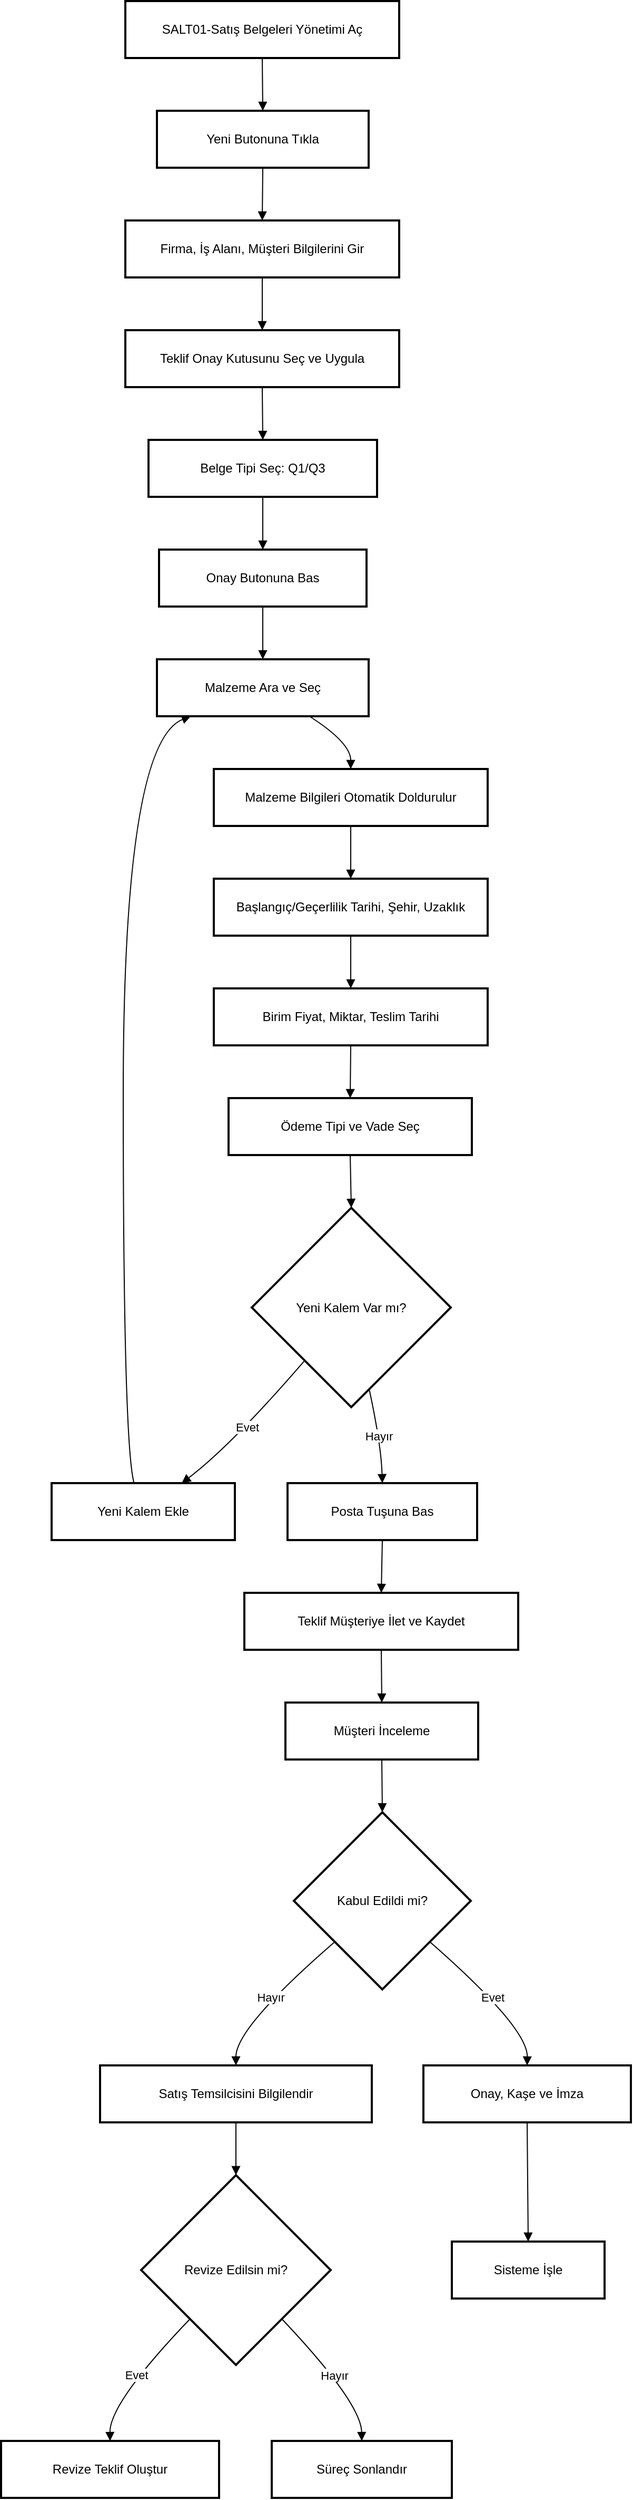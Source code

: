<mxfile version="26.2.3">
  <diagram name="Sayfa -1" id="w8lzZe--l4xrcoLVsLoW">
    <mxGraphModel dx="857" dy="686" grid="1" gridSize="10" guides="1" tooltips="1" connect="1" arrows="1" fold="1" page="1" pageScale="1" pageWidth="827" pageHeight="1169" math="0" shadow="0">
      <root>
        <mxCell id="0" />
        <mxCell id="1" parent="0" />
        <mxCell id="AkrHsORLTKQXepWSKzQB-1" value="SALT01-Satış Belgeleri Yönetimi Aç" style="whiteSpace=wrap;strokeWidth=2;" vertex="1" parent="1">
          <mxGeometry x="138" y="20" width="260" height="54" as="geometry" />
        </mxCell>
        <mxCell id="AkrHsORLTKQXepWSKzQB-2" value="Yeni Butonuna Tıkla" style="whiteSpace=wrap;strokeWidth=2;" vertex="1" parent="1">
          <mxGeometry x="168" y="124" width="201" height="54" as="geometry" />
        </mxCell>
        <mxCell id="AkrHsORLTKQXepWSKzQB-3" value="Firma, İş Alanı, Müşteri Bilgilerini Gir" style="whiteSpace=wrap;strokeWidth=2;" vertex="1" parent="1">
          <mxGeometry x="138" y="228" width="260" height="54" as="geometry" />
        </mxCell>
        <mxCell id="AkrHsORLTKQXepWSKzQB-4" value="Teklif Onay Kutusunu Seç ve Uygula" style="whiteSpace=wrap;strokeWidth=2;" vertex="1" parent="1">
          <mxGeometry x="138" y="332" width="260" height="54" as="geometry" />
        </mxCell>
        <mxCell id="AkrHsORLTKQXepWSKzQB-5" value="Belge Tipi Seç: Q1/Q3" style="whiteSpace=wrap;strokeWidth=2;" vertex="1" parent="1">
          <mxGeometry x="160" y="436" width="217" height="54" as="geometry" />
        </mxCell>
        <mxCell id="AkrHsORLTKQXepWSKzQB-6" value="Onay Butonuna Bas" style="whiteSpace=wrap;strokeWidth=2;" vertex="1" parent="1">
          <mxGeometry x="170" y="540" width="197" height="54" as="geometry" />
        </mxCell>
        <mxCell id="AkrHsORLTKQXepWSKzQB-7" value="Malzeme Ara ve Seç" style="whiteSpace=wrap;strokeWidth=2;" vertex="1" parent="1">
          <mxGeometry x="168" y="644" width="201" height="54" as="geometry" />
        </mxCell>
        <mxCell id="AkrHsORLTKQXepWSKzQB-8" value="Malzeme Bilgileri Otomatik Doldurulur" style="whiteSpace=wrap;strokeWidth=2;" vertex="1" parent="1">
          <mxGeometry x="222" y="748" width="260" height="54" as="geometry" />
        </mxCell>
        <mxCell id="AkrHsORLTKQXepWSKzQB-9" value="Başlangıç/Geçerlilik Tarihi, Şehir, Uzaklık" style="whiteSpace=wrap;strokeWidth=2;" vertex="1" parent="1">
          <mxGeometry x="222" y="852" width="260" height="54" as="geometry" />
        </mxCell>
        <mxCell id="AkrHsORLTKQXepWSKzQB-10" value="Birim Fiyat, Miktar, Teslim Tarihi" style="whiteSpace=wrap;strokeWidth=2;" vertex="1" parent="1">
          <mxGeometry x="222" y="956" width="260" height="54" as="geometry" />
        </mxCell>
        <mxCell id="AkrHsORLTKQXepWSKzQB-11" value="Ödeme Tipi ve Vade Seç" style="whiteSpace=wrap;strokeWidth=2;" vertex="1" parent="1">
          <mxGeometry x="236" y="1060" width="231" height="54" as="geometry" />
        </mxCell>
        <mxCell id="AkrHsORLTKQXepWSKzQB-12" value="Yeni Kalem Var mı?" style="rhombus;strokeWidth=2;whiteSpace=wrap;" vertex="1" parent="1">
          <mxGeometry x="258" y="1164" width="189" height="189" as="geometry" />
        </mxCell>
        <mxCell id="AkrHsORLTKQXepWSKzQB-13" value="Yeni Kalem Ekle" style="whiteSpace=wrap;strokeWidth=2;" vertex="1" parent="1">
          <mxGeometry x="68" y="1425" width="174" height="54" as="geometry" />
        </mxCell>
        <mxCell id="AkrHsORLTKQXepWSKzQB-14" value="Posta Tuşuna Bas" style="whiteSpace=wrap;strokeWidth=2;" vertex="1" parent="1">
          <mxGeometry x="292" y="1425" width="180" height="54" as="geometry" />
        </mxCell>
        <mxCell id="AkrHsORLTKQXepWSKzQB-15" value="Teklif Müşteriye İlet ve Kaydet" style="whiteSpace=wrap;strokeWidth=2;" vertex="1" parent="1">
          <mxGeometry x="251" y="1529" width="260" height="54" as="geometry" />
        </mxCell>
        <mxCell id="AkrHsORLTKQXepWSKzQB-16" value="Müşteri İnceleme" style="whiteSpace=wrap;strokeWidth=2;" vertex="1" parent="1">
          <mxGeometry x="290" y="1633" width="183" height="54" as="geometry" />
        </mxCell>
        <mxCell id="AkrHsORLTKQXepWSKzQB-17" value="Kabul Edildi mi?" style="rhombus;strokeWidth=2;whiteSpace=wrap;" vertex="1" parent="1">
          <mxGeometry x="298" y="1737" width="168" height="168" as="geometry" />
        </mxCell>
        <mxCell id="AkrHsORLTKQXepWSKzQB-18" value="Satış Temsilcisini Bilgilendir" style="whiteSpace=wrap;strokeWidth=2;" vertex="1" parent="1">
          <mxGeometry x="114" y="1977" width="258" height="54" as="geometry" />
        </mxCell>
        <mxCell id="AkrHsORLTKQXepWSKzQB-19" value="Revize Edilsin mi?" style="rhombus;strokeWidth=2;whiteSpace=wrap;" vertex="1" parent="1">
          <mxGeometry x="153" y="2081" width="180" height="180" as="geometry" />
        </mxCell>
        <mxCell id="AkrHsORLTKQXepWSKzQB-20" value="Revize Teklif Oluştur" style="whiteSpace=wrap;strokeWidth=2;" vertex="1" parent="1">
          <mxGeometry x="20" y="2333" width="207" height="54" as="geometry" />
        </mxCell>
        <mxCell id="AkrHsORLTKQXepWSKzQB-21" value="Süreç Sonlandır" style="whiteSpace=wrap;strokeWidth=2;" vertex="1" parent="1">
          <mxGeometry x="277" y="2333" width="171" height="54" as="geometry" />
        </mxCell>
        <mxCell id="AkrHsORLTKQXepWSKzQB-22" value="Onay, Kaşe ve İmza" style="whiteSpace=wrap;strokeWidth=2;" vertex="1" parent="1">
          <mxGeometry x="421" y="1977" width="197" height="54" as="geometry" />
        </mxCell>
        <mxCell id="AkrHsORLTKQXepWSKzQB-23" value="Sisteme İşle" style="whiteSpace=wrap;strokeWidth=2;" vertex="1" parent="1">
          <mxGeometry x="448" y="2144" width="145" height="54" as="geometry" />
        </mxCell>
        <mxCell id="AkrHsORLTKQXepWSKzQB-24" value="" style="curved=1;startArrow=none;endArrow=block;exitX=0.5;exitY=1;entryX=0.5;entryY=0;rounded=0;" edge="1" parent="1" source="AkrHsORLTKQXepWSKzQB-1" target="AkrHsORLTKQXepWSKzQB-2">
          <mxGeometry relative="1" as="geometry">
            <Array as="points" />
          </mxGeometry>
        </mxCell>
        <mxCell id="AkrHsORLTKQXepWSKzQB-25" value="" style="curved=1;startArrow=none;endArrow=block;exitX=0.5;exitY=1;entryX=0.5;entryY=0;rounded=0;" edge="1" parent="1" source="AkrHsORLTKQXepWSKzQB-2" target="AkrHsORLTKQXepWSKzQB-3">
          <mxGeometry relative="1" as="geometry">
            <Array as="points" />
          </mxGeometry>
        </mxCell>
        <mxCell id="AkrHsORLTKQXepWSKzQB-26" value="" style="curved=1;startArrow=none;endArrow=block;exitX=0.5;exitY=1;entryX=0.5;entryY=0;rounded=0;" edge="1" parent="1" source="AkrHsORLTKQXepWSKzQB-3" target="AkrHsORLTKQXepWSKzQB-4">
          <mxGeometry relative="1" as="geometry">
            <Array as="points" />
          </mxGeometry>
        </mxCell>
        <mxCell id="AkrHsORLTKQXepWSKzQB-27" value="" style="curved=1;startArrow=none;endArrow=block;exitX=0.5;exitY=1;entryX=0.5;entryY=0;rounded=0;" edge="1" parent="1" source="AkrHsORLTKQXepWSKzQB-4" target="AkrHsORLTKQXepWSKzQB-5">
          <mxGeometry relative="1" as="geometry">
            <Array as="points" />
          </mxGeometry>
        </mxCell>
        <mxCell id="AkrHsORLTKQXepWSKzQB-28" value="" style="curved=1;startArrow=none;endArrow=block;exitX=0.5;exitY=1;entryX=0.5;entryY=0;rounded=0;" edge="1" parent="1" source="AkrHsORLTKQXepWSKzQB-5" target="AkrHsORLTKQXepWSKzQB-6">
          <mxGeometry relative="1" as="geometry">
            <Array as="points" />
          </mxGeometry>
        </mxCell>
        <mxCell id="AkrHsORLTKQXepWSKzQB-29" value="" style="curved=1;startArrow=none;endArrow=block;exitX=0.5;exitY=1;entryX=0.5;entryY=0;rounded=0;" edge="1" parent="1" source="AkrHsORLTKQXepWSKzQB-6" target="AkrHsORLTKQXepWSKzQB-7">
          <mxGeometry relative="1" as="geometry">
            <Array as="points" />
          </mxGeometry>
        </mxCell>
        <mxCell id="AkrHsORLTKQXepWSKzQB-30" value="" style="curved=1;startArrow=none;endArrow=block;exitX=0.72;exitY=1;entryX=0.5;entryY=0;rounded=0;" edge="1" parent="1" source="AkrHsORLTKQXepWSKzQB-7" target="AkrHsORLTKQXepWSKzQB-8">
          <mxGeometry relative="1" as="geometry">
            <Array as="points">
              <mxPoint x="352" y="723" />
            </Array>
          </mxGeometry>
        </mxCell>
        <mxCell id="AkrHsORLTKQXepWSKzQB-31" value="" style="curved=1;startArrow=none;endArrow=block;exitX=0.5;exitY=1;entryX=0.5;entryY=0;rounded=0;" edge="1" parent="1" source="AkrHsORLTKQXepWSKzQB-8" target="AkrHsORLTKQXepWSKzQB-9">
          <mxGeometry relative="1" as="geometry">
            <Array as="points" />
          </mxGeometry>
        </mxCell>
        <mxCell id="AkrHsORLTKQXepWSKzQB-32" value="" style="curved=1;startArrow=none;endArrow=block;exitX=0.5;exitY=1;entryX=0.5;entryY=0;rounded=0;" edge="1" parent="1" source="AkrHsORLTKQXepWSKzQB-9" target="AkrHsORLTKQXepWSKzQB-10">
          <mxGeometry relative="1" as="geometry">
            <Array as="points" />
          </mxGeometry>
        </mxCell>
        <mxCell id="AkrHsORLTKQXepWSKzQB-33" value="" style="curved=1;startArrow=none;endArrow=block;exitX=0.5;exitY=1;entryX=0.5;entryY=0;rounded=0;" edge="1" parent="1" source="AkrHsORLTKQXepWSKzQB-10" target="AkrHsORLTKQXepWSKzQB-11">
          <mxGeometry relative="1" as="geometry">
            <Array as="points" />
          </mxGeometry>
        </mxCell>
        <mxCell id="AkrHsORLTKQXepWSKzQB-34" value="" style="curved=1;startArrow=none;endArrow=block;exitX=0.5;exitY=1;entryX=0.5;entryY=0;rounded=0;" edge="1" parent="1" source="AkrHsORLTKQXepWSKzQB-11" target="AkrHsORLTKQXepWSKzQB-12">
          <mxGeometry relative="1" as="geometry">
            <Array as="points" />
          </mxGeometry>
        </mxCell>
        <mxCell id="AkrHsORLTKQXepWSKzQB-35" value="Evet" style="curved=1;startArrow=none;endArrow=block;exitX=0.06;exitY=1;entryX=0.71;entryY=0;rounded=0;" edge="1" parent="1" source="AkrHsORLTKQXepWSKzQB-12" target="AkrHsORLTKQXepWSKzQB-13">
          <mxGeometry relative="1" as="geometry">
            <Array as="points">
              <mxPoint x="239" y="1389" />
            </Array>
          </mxGeometry>
        </mxCell>
        <mxCell id="AkrHsORLTKQXepWSKzQB-36" value="" style="curved=1;startArrow=none;endArrow=block;exitX=0.45;exitY=0;entryX=0.16;entryY=1;rounded=0;" edge="1" parent="1" source="AkrHsORLTKQXepWSKzQB-13" target="AkrHsORLTKQXepWSKzQB-7">
          <mxGeometry relative="1" as="geometry">
            <Array as="points">
              <mxPoint x="136" y="1389" />
              <mxPoint x="136" y="723" />
            </Array>
          </mxGeometry>
        </mxCell>
        <mxCell id="AkrHsORLTKQXepWSKzQB-37" value="Hayır" style="curved=1;startArrow=none;endArrow=block;exitX=0.61;exitY=1;entryX=0.5;entryY=0;rounded=0;" edge="1" parent="1" source="AkrHsORLTKQXepWSKzQB-12" target="AkrHsORLTKQXepWSKzQB-14">
          <mxGeometry relative="1" as="geometry">
            <Array as="points">
              <mxPoint x="381" y="1389" />
            </Array>
          </mxGeometry>
        </mxCell>
        <mxCell id="AkrHsORLTKQXepWSKzQB-38" value="" style="curved=1;startArrow=none;endArrow=block;exitX=0.5;exitY=1;entryX=0.5;entryY=0;rounded=0;" edge="1" parent="1" source="AkrHsORLTKQXepWSKzQB-14" target="AkrHsORLTKQXepWSKzQB-15">
          <mxGeometry relative="1" as="geometry">
            <Array as="points" />
          </mxGeometry>
        </mxCell>
        <mxCell id="AkrHsORLTKQXepWSKzQB-39" value="" style="curved=1;startArrow=none;endArrow=block;exitX=0.5;exitY=1;entryX=0.5;entryY=0;rounded=0;" edge="1" parent="1" source="AkrHsORLTKQXepWSKzQB-15" target="AkrHsORLTKQXepWSKzQB-16">
          <mxGeometry relative="1" as="geometry">
            <Array as="points" />
          </mxGeometry>
        </mxCell>
        <mxCell id="AkrHsORLTKQXepWSKzQB-40" value="" style="curved=1;startArrow=none;endArrow=block;exitX=0.5;exitY=1;entryX=0.5;entryY=0;rounded=0;" edge="1" parent="1" source="AkrHsORLTKQXepWSKzQB-16" target="AkrHsORLTKQXepWSKzQB-17">
          <mxGeometry relative="1" as="geometry">
            <Array as="points" />
          </mxGeometry>
        </mxCell>
        <mxCell id="AkrHsORLTKQXepWSKzQB-41" value="Hayır" style="curved=1;startArrow=none;endArrow=block;exitX=0;exitY=0.93;entryX=0.5;entryY=-0.01;rounded=0;" edge="1" parent="1" source="AkrHsORLTKQXepWSKzQB-17" target="AkrHsORLTKQXepWSKzQB-18">
          <mxGeometry relative="1" as="geometry">
            <Array as="points">
              <mxPoint x="243" y="1941" />
            </Array>
          </mxGeometry>
        </mxCell>
        <mxCell id="AkrHsORLTKQXepWSKzQB-42" value="" style="curved=1;startArrow=none;endArrow=block;exitX=0.5;exitY=0.99;entryX=0.5;entryY=0;rounded=0;" edge="1" parent="1" source="AkrHsORLTKQXepWSKzQB-18" target="AkrHsORLTKQXepWSKzQB-19">
          <mxGeometry relative="1" as="geometry">
            <Array as="points" />
          </mxGeometry>
        </mxCell>
        <mxCell id="AkrHsORLTKQXepWSKzQB-43" value="Evet" style="curved=1;startArrow=none;endArrow=block;exitX=0.03;exitY=1;entryX=0.5;entryY=0;rounded=0;" edge="1" parent="1" source="AkrHsORLTKQXepWSKzQB-19" target="AkrHsORLTKQXepWSKzQB-20">
          <mxGeometry relative="1" as="geometry">
            <Array as="points">
              <mxPoint x="123" y="2297" />
            </Array>
          </mxGeometry>
        </mxCell>
        <mxCell id="AkrHsORLTKQXepWSKzQB-44" value="Hayır" style="curved=1;startArrow=none;endArrow=block;exitX=0.97;exitY=1;entryX=0.5;entryY=0;rounded=0;" edge="1" parent="1" source="AkrHsORLTKQXepWSKzQB-19" target="AkrHsORLTKQXepWSKzQB-21">
          <mxGeometry relative="1" as="geometry">
            <Array as="points">
              <mxPoint x="362" y="2297" />
            </Array>
          </mxGeometry>
        </mxCell>
        <mxCell id="AkrHsORLTKQXepWSKzQB-45" value="Evet" style="curved=1;startArrow=none;endArrow=block;exitX=1;exitY=0.93;entryX=0.5;entryY=-0.01;rounded=0;" edge="1" parent="1" source="AkrHsORLTKQXepWSKzQB-17" target="AkrHsORLTKQXepWSKzQB-22">
          <mxGeometry relative="1" as="geometry">
            <Array as="points">
              <mxPoint x="520" y="1941" />
            </Array>
          </mxGeometry>
        </mxCell>
        <mxCell id="AkrHsORLTKQXepWSKzQB-46" value="" style="curved=1;startArrow=none;endArrow=block;exitX=0.5;exitY=0.99;entryX=0.5;entryY=-0.01;rounded=0;" edge="1" parent="1" source="AkrHsORLTKQXepWSKzQB-22" target="AkrHsORLTKQXepWSKzQB-23">
          <mxGeometry relative="1" as="geometry">
            <Array as="points" />
          </mxGeometry>
        </mxCell>
      </root>
    </mxGraphModel>
  </diagram>
</mxfile>
